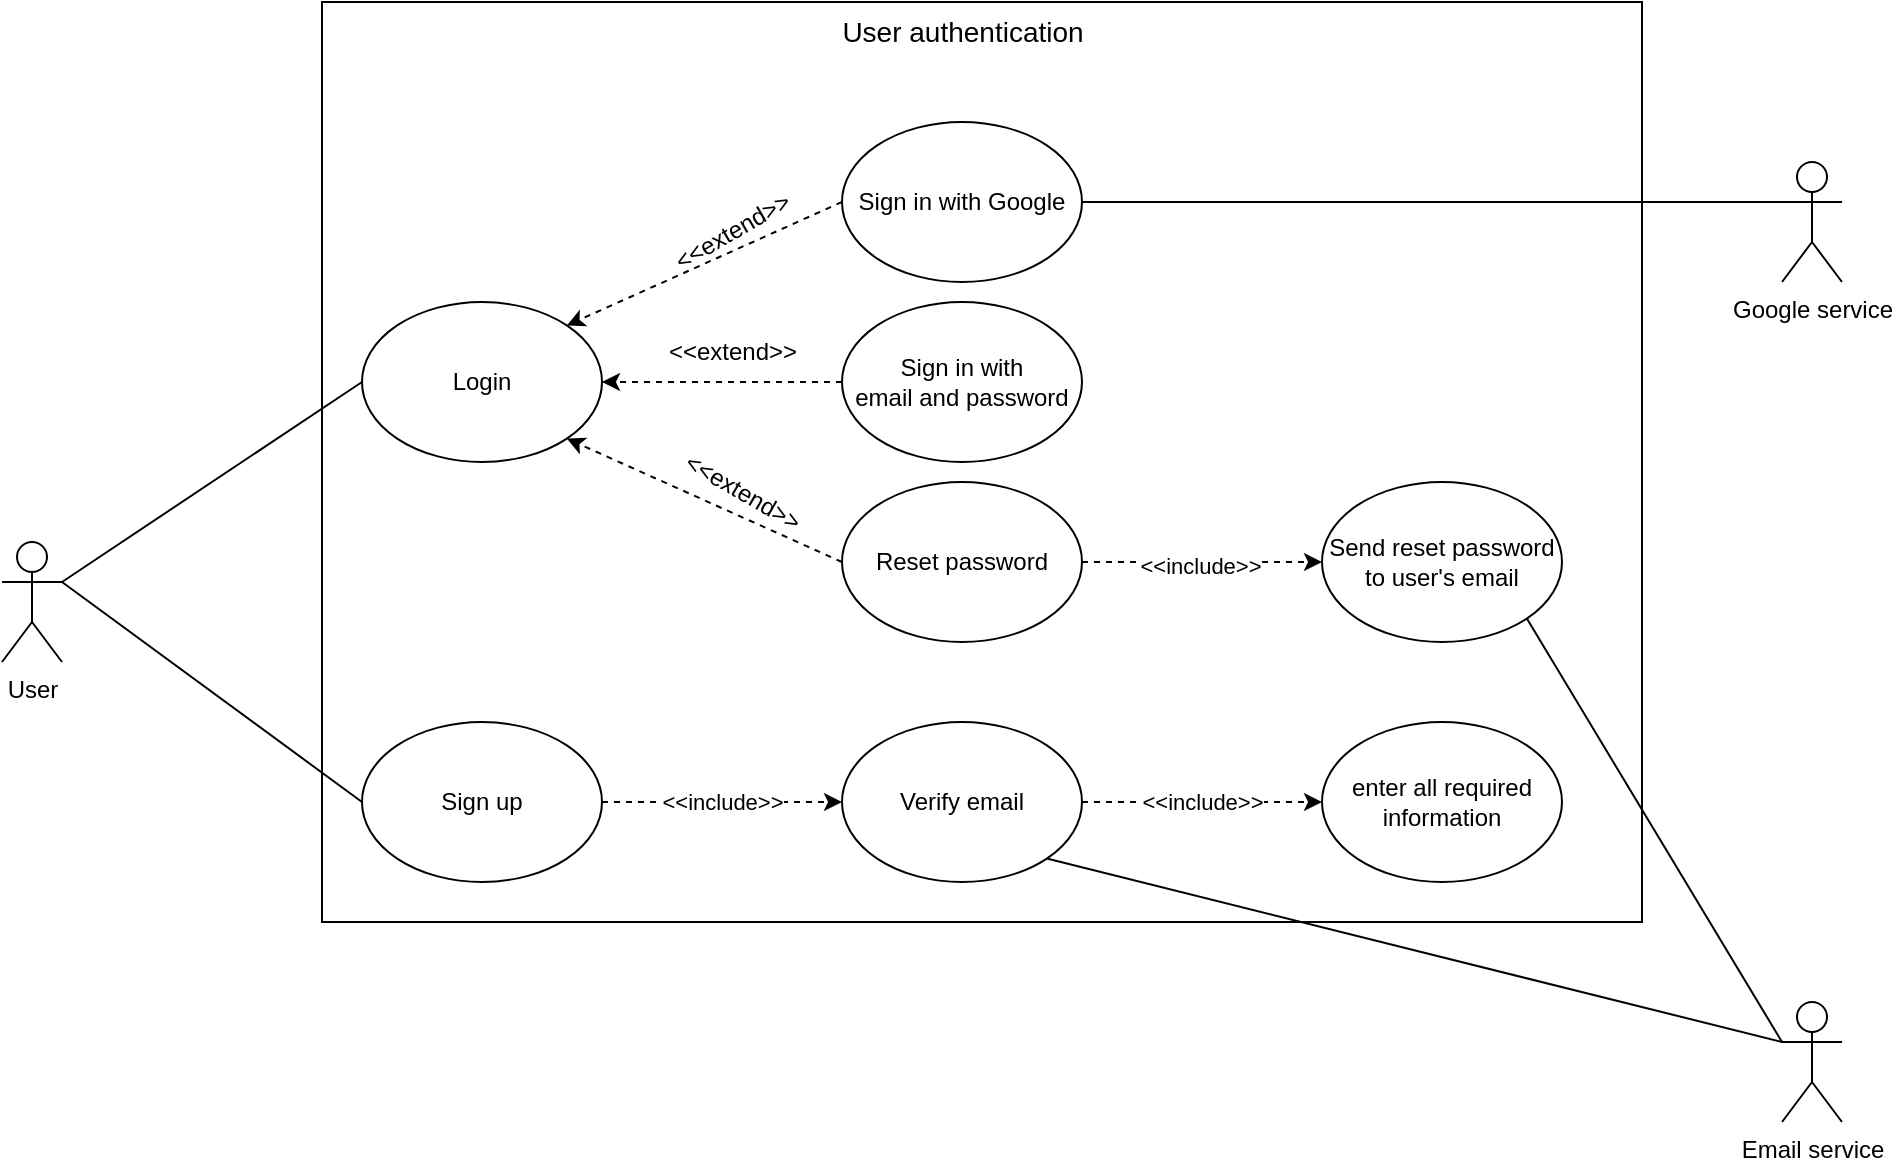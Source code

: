 <mxfile version="26.1.2">
  <diagram name="Page-1" id="FFxQSxTn1jKLqTAJzIlV">
    <mxGraphModel dx="1303" dy="664" grid="1" gridSize="10" guides="1" tooltips="1" connect="1" arrows="1" fold="1" page="1" pageScale="1" pageWidth="850" pageHeight="1100" math="0" shadow="0">
      <root>
        <mxCell id="0" />
        <mxCell id="1" parent="0" />
        <mxCell id="e2-gxXkmG6NjwEy1kKIV-1" value="User" style="shape=umlActor;verticalLabelPosition=bottom;verticalAlign=top;html=1;outlineConnect=0;" vertex="1" parent="1">
          <mxGeometry x="100" y="430" width="30" height="60" as="geometry" />
        </mxCell>
        <mxCell id="e2-gxXkmG6NjwEy1kKIV-2" value="Login" style="ellipse;whiteSpace=wrap;html=1;" vertex="1" parent="1">
          <mxGeometry x="280" y="310" width="120" height="80" as="geometry" />
        </mxCell>
        <mxCell id="e2-gxXkmG6NjwEy1kKIV-27" style="edgeStyle=orthogonalEdgeStyle;rounded=0;orthogonalLoop=1;jettySize=auto;html=1;exitX=1;exitY=0.5;exitDx=0;exitDy=0;dashed=1;" edge="1" parent="1" source="e2-gxXkmG6NjwEy1kKIV-3" target="e2-gxXkmG6NjwEy1kKIV-19">
          <mxGeometry relative="1" as="geometry" />
        </mxCell>
        <mxCell id="e2-gxXkmG6NjwEy1kKIV-28" value="&amp;lt;&amp;lt;include&amp;gt;&amp;gt;" style="edgeLabel;html=1;align=center;verticalAlign=middle;resizable=0;points=[];" vertex="1" connectable="0" parent="e2-gxXkmG6NjwEy1kKIV-27">
          <mxGeometry relative="1" as="geometry">
            <mxPoint as="offset" />
          </mxGeometry>
        </mxCell>
        <mxCell id="e2-gxXkmG6NjwEy1kKIV-3" value="Sign up" style="ellipse;whiteSpace=wrap;html=1;" vertex="1" parent="1">
          <mxGeometry x="280" y="520" width="120" height="80" as="geometry" />
        </mxCell>
        <mxCell id="e2-gxXkmG6NjwEy1kKIV-4" value="Sign in with Google" style="ellipse;whiteSpace=wrap;html=1;" vertex="1" parent="1">
          <mxGeometry x="520" y="220" width="120" height="80" as="geometry" />
        </mxCell>
        <mxCell id="e2-gxXkmG6NjwEy1kKIV-5" value="Sign in with&lt;div&gt;email and password&lt;/div&gt;" style="ellipse;whiteSpace=wrap;html=1;" vertex="1" parent="1">
          <mxGeometry x="520" y="310" width="120" height="80" as="geometry" />
        </mxCell>
        <mxCell id="e2-gxXkmG6NjwEy1kKIV-6" value="Reset password" style="ellipse;whiteSpace=wrap;html=1;" vertex="1" parent="1">
          <mxGeometry x="520" y="400" width="120" height="80" as="geometry" />
        </mxCell>
        <mxCell id="e2-gxXkmG6NjwEy1kKIV-8" value="" style="endArrow=classic;html=1;rounded=0;exitX=0;exitY=0.5;exitDx=0;exitDy=0;entryX=1;entryY=0;entryDx=0;entryDy=0;dashed=1;" edge="1" parent="1" source="e2-gxXkmG6NjwEy1kKIV-4" target="e2-gxXkmG6NjwEy1kKIV-2">
          <mxGeometry width="50" height="50" relative="1" as="geometry">
            <mxPoint x="320" y="440" as="sourcePoint" />
            <mxPoint x="370" y="390" as="targetPoint" />
          </mxGeometry>
        </mxCell>
        <mxCell id="e2-gxXkmG6NjwEy1kKIV-9" value="&amp;lt;&amp;lt;extend&amp;gt;&amp;gt;" style="text;html=1;align=center;verticalAlign=middle;resizable=0;points=[];autosize=1;strokeColor=none;fillColor=none;rotation=-30;" vertex="1" parent="1">
          <mxGeometry x="420" y="260" width="90" height="30" as="geometry" />
        </mxCell>
        <mxCell id="e2-gxXkmG6NjwEy1kKIV-10" value="" style="endArrow=classic;html=1;rounded=0;exitX=0;exitY=0.5;exitDx=0;exitDy=0;entryX=1;entryY=0.5;entryDx=0;entryDy=0;dashed=1;" edge="1" parent="1" source="e2-gxXkmG6NjwEy1kKIV-5" target="e2-gxXkmG6NjwEy1kKIV-2">
          <mxGeometry width="50" height="50" relative="1" as="geometry">
            <mxPoint x="320" y="440" as="sourcePoint" />
            <mxPoint x="370" y="390" as="targetPoint" />
          </mxGeometry>
        </mxCell>
        <mxCell id="e2-gxXkmG6NjwEy1kKIV-12" value="&amp;lt;&amp;lt;extend&amp;gt;&amp;gt;" style="text;html=1;align=center;verticalAlign=middle;resizable=0;points=[];autosize=1;strokeColor=none;fillColor=none;rotation=0;" vertex="1" parent="1">
          <mxGeometry x="420" y="320" width="90" height="30" as="geometry" />
        </mxCell>
        <mxCell id="e2-gxXkmG6NjwEy1kKIV-13" value="" style="endArrow=classic;html=1;rounded=0;exitX=0;exitY=0.5;exitDx=0;exitDy=0;entryX=1;entryY=1;entryDx=0;entryDy=0;dashed=1;" edge="1" parent="1" source="e2-gxXkmG6NjwEy1kKIV-6" target="e2-gxXkmG6NjwEy1kKIV-2">
          <mxGeometry width="50" height="50" relative="1" as="geometry">
            <mxPoint x="320" y="440" as="sourcePoint" />
            <mxPoint x="370" y="390" as="targetPoint" />
          </mxGeometry>
        </mxCell>
        <mxCell id="e2-gxXkmG6NjwEy1kKIV-14" value="&amp;lt;&amp;lt;extend&amp;gt;&amp;gt;" style="text;html=1;align=center;verticalAlign=middle;resizable=0;points=[];autosize=1;strokeColor=none;fillColor=none;rotation=30;" vertex="1" parent="1">
          <mxGeometry x="425" y="390" width="90" height="30" as="geometry" />
        </mxCell>
        <mxCell id="e2-gxXkmG6NjwEy1kKIV-16" value="Send reset password&lt;div&gt;to user&#39;s email&lt;/div&gt;" style="ellipse;whiteSpace=wrap;html=1;" vertex="1" parent="1">
          <mxGeometry x="760" y="400" width="120" height="80" as="geometry" />
        </mxCell>
        <mxCell id="e2-gxXkmG6NjwEy1kKIV-17" value="" style="endArrow=classic;html=1;rounded=0;exitX=1;exitY=0.5;exitDx=0;exitDy=0;entryX=0;entryY=0.5;entryDx=0;entryDy=0;dashed=1;" edge="1" parent="1" source="e2-gxXkmG6NjwEy1kKIV-6" target="e2-gxXkmG6NjwEy1kKIV-16">
          <mxGeometry width="50" height="50" relative="1" as="geometry">
            <mxPoint x="560" y="440" as="sourcePoint" />
            <mxPoint x="610" y="390" as="targetPoint" />
          </mxGeometry>
        </mxCell>
        <mxCell id="e2-gxXkmG6NjwEy1kKIV-18" value="&amp;lt;&amp;lt;include&amp;gt;&amp;gt;" style="edgeLabel;html=1;align=center;verticalAlign=middle;resizable=0;points=[];" vertex="1" connectable="0" parent="e2-gxXkmG6NjwEy1kKIV-17">
          <mxGeometry x="-0.021" y="-2" relative="1" as="geometry">
            <mxPoint as="offset" />
          </mxGeometry>
        </mxCell>
        <mxCell id="e2-gxXkmG6NjwEy1kKIV-29" style="edgeStyle=orthogonalEdgeStyle;rounded=0;orthogonalLoop=1;jettySize=auto;html=1;exitX=1;exitY=0.5;exitDx=0;exitDy=0;dashed=1;" edge="1" parent="1" source="e2-gxXkmG6NjwEy1kKIV-19" target="e2-gxXkmG6NjwEy1kKIV-24">
          <mxGeometry relative="1" as="geometry" />
        </mxCell>
        <mxCell id="e2-gxXkmG6NjwEy1kKIV-30" value="&amp;lt;&amp;lt;include&amp;gt;&amp;gt;" style="edgeLabel;html=1;align=center;verticalAlign=middle;resizable=0;points=[];" vertex="1" connectable="0" parent="e2-gxXkmG6NjwEy1kKIV-29">
          <mxGeometry relative="1" as="geometry">
            <mxPoint as="offset" />
          </mxGeometry>
        </mxCell>
        <mxCell id="e2-gxXkmG6NjwEy1kKIV-19" value="Verify email" style="ellipse;whiteSpace=wrap;html=1;" vertex="1" parent="1">
          <mxGeometry x="520" y="520" width="120" height="80" as="geometry" />
        </mxCell>
        <mxCell id="e2-gxXkmG6NjwEy1kKIV-24" value="enter all required information" style="ellipse;whiteSpace=wrap;html=1;" vertex="1" parent="1">
          <mxGeometry x="760" y="520" width="120" height="80" as="geometry" />
        </mxCell>
        <mxCell id="e2-gxXkmG6NjwEy1kKIV-33" value="" style="endArrow=none;html=1;rounded=0;exitX=1;exitY=0.333;exitDx=0;exitDy=0;exitPerimeter=0;entryX=0;entryY=0.5;entryDx=0;entryDy=0;" edge="1" parent="1" source="e2-gxXkmG6NjwEy1kKIV-1" target="e2-gxXkmG6NjwEy1kKIV-2">
          <mxGeometry width="50" height="50" relative="1" as="geometry">
            <mxPoint x="460" y="500" as="sourcePoint" />
            <mxPoint x="510" y="450" as="targetPoint" />
          </mxGeometry>
        </mxCell>
        <mxCell id="e2-gxXkmG6NjwEy1kKIV-34" value="" style="endArrow=none;html=1;rounded=0;exitX=1;exitY=0.333;exitDx=0;exitDy=0;exitPerimeter=0;entryX=0;entryY=0.5;entryDx=0;entryDy=0;" edge="1" parent="1" source="e2-gxXkmG6NjwEy1kKIV-1" target="e2-gxXkmG6NjwEy1kKIV-3">
          <mxGeometry width="50" height="50" relative="1" as="geometry">
            <mxPoint x="140" y="460" as="sourcePoint" />
            <mxPoint x="290" y="360" as="targetPoint" />
          </mxGeometry>
        </mxCell>
        <mxCell id="e2-gxXkmG6NjwEy1kKIV-37" value="Google service" style="shape=umlActor;verticalLabelPosition=bottom;verticalAlign=top;html=1;outlineConnect=0;" vertex="1" parent="1">
          <mxGeometry x="990" y="240" width="30" height="60" as="geometry" />
        </mxCell>
        <mxCell id="e2-gxXkmG6NjwEy1kKIV-38" value="" style="endArrow=none;html=1;rounded=0;entryX=0;entryY=0.333;entryDx=0;entryDy=0;entryPerimeter=0;exitX=1;exitY=0.5;exitDx=0;exitDy=0;" edge="1" parent="1" source="e2-gxXkmG6NjwEy1kKIV-4" target="e2-gxXkmG6NjwEy1kKIV-37">
          <mxGeometry width="50" height="50" relative="1" as="geometry">
            <mxPoint x="900" y="343.953" as="sourcePoint" />
            <mxPoint x="650" y="360" as="targetPoint" />
          </mxGeometry>
        </mxCell>
        <mxCell id="e2-gxXkmG6NjwEy1kKIV-40" value="Email service" style="shape=umlActor;verticalLabelPosition=bottom;verticalAlign=top;html=1;outlineConnect=0;" vertex="1" parent="1">
          <mxGeometry x="990" y="660" width="30" height="60" as="geometry" />
        </mxCell>
        <mxCell id="e2-gxXkmG6NjwEy1kKIV-41" value="" style="endArrow=none;html=1;rounded=0;exitX=0;exitY=0.333;exitDx=0;exitDy=0;exitPerimeter=0;entryX=1;entryY=1;entryDx=0;entryDy=0;" edge="1" parent="1" source="e2-gxXkmG6NjwEy1kKIV-40" target="e2-gxXkmG6NjwEy1kKIV-19">
          <mxGeometry width="50" height="50" relative="1" as="geometry">
            <mxPoint x="750" y="650" as="sourcePoint" />
            <mxPoint x="800" y="600" as="targetPoint" />
          </mxGeometry>
        </mxCell>
        <mxCell id="e2-gxXkmG6NjwEy1kKIV-42" value="" style="rounded=0;whiteSpace=wrap;html=1;fillColor=none;" vertex="1" parent="1">
          <mxGeometry x="260" y="160" width="660" height="460" as="geometry" />
        </mxCell>
        <mxCell id="e2-gxXkmG6NjwEy1kKIV-43" value="&lt;font style=&quot;font-size: 14px;&quot;&gt;User authentication&lt;/font&gt;" style="text;html=1;align=center;verticalAlign=middle;resizable=0;points=[];autosize=1;strokeColor=none;fillColor=none;" vertex="1" parent="1">
          <mxGeometry x="510" y="160" width="140" height="30" as="geometry" />
        </mxCell>
        <mxCell id="e2-gxXkmG6NjwEy1kKIV-44" value="" style="endArrow=none;html=1;rounded=0;exitX=0;exitY=0.333;exitDx=0;exitDy=0;exitPerimeter=0;entryX=1;entryY=1;entryDx=0;entryDy=0;" edge="1" parent="1" source="e2-gxXkmG6NjwEy1kKIV-40" target="e2-gxXkmG6NjwEy1kKIV-16">
          <mxGeometry width="50" height="50" relative="1" as="geometry">
            <mxPoint x="570" y="490" as="sourcePoint" />
            <mxPoint x="620" y="440" as="targetPoint" />
          </mxGeometry>
        </mxCell>
      </root>
    </mxGraphModel>
  </diagram>
</mxfile>
